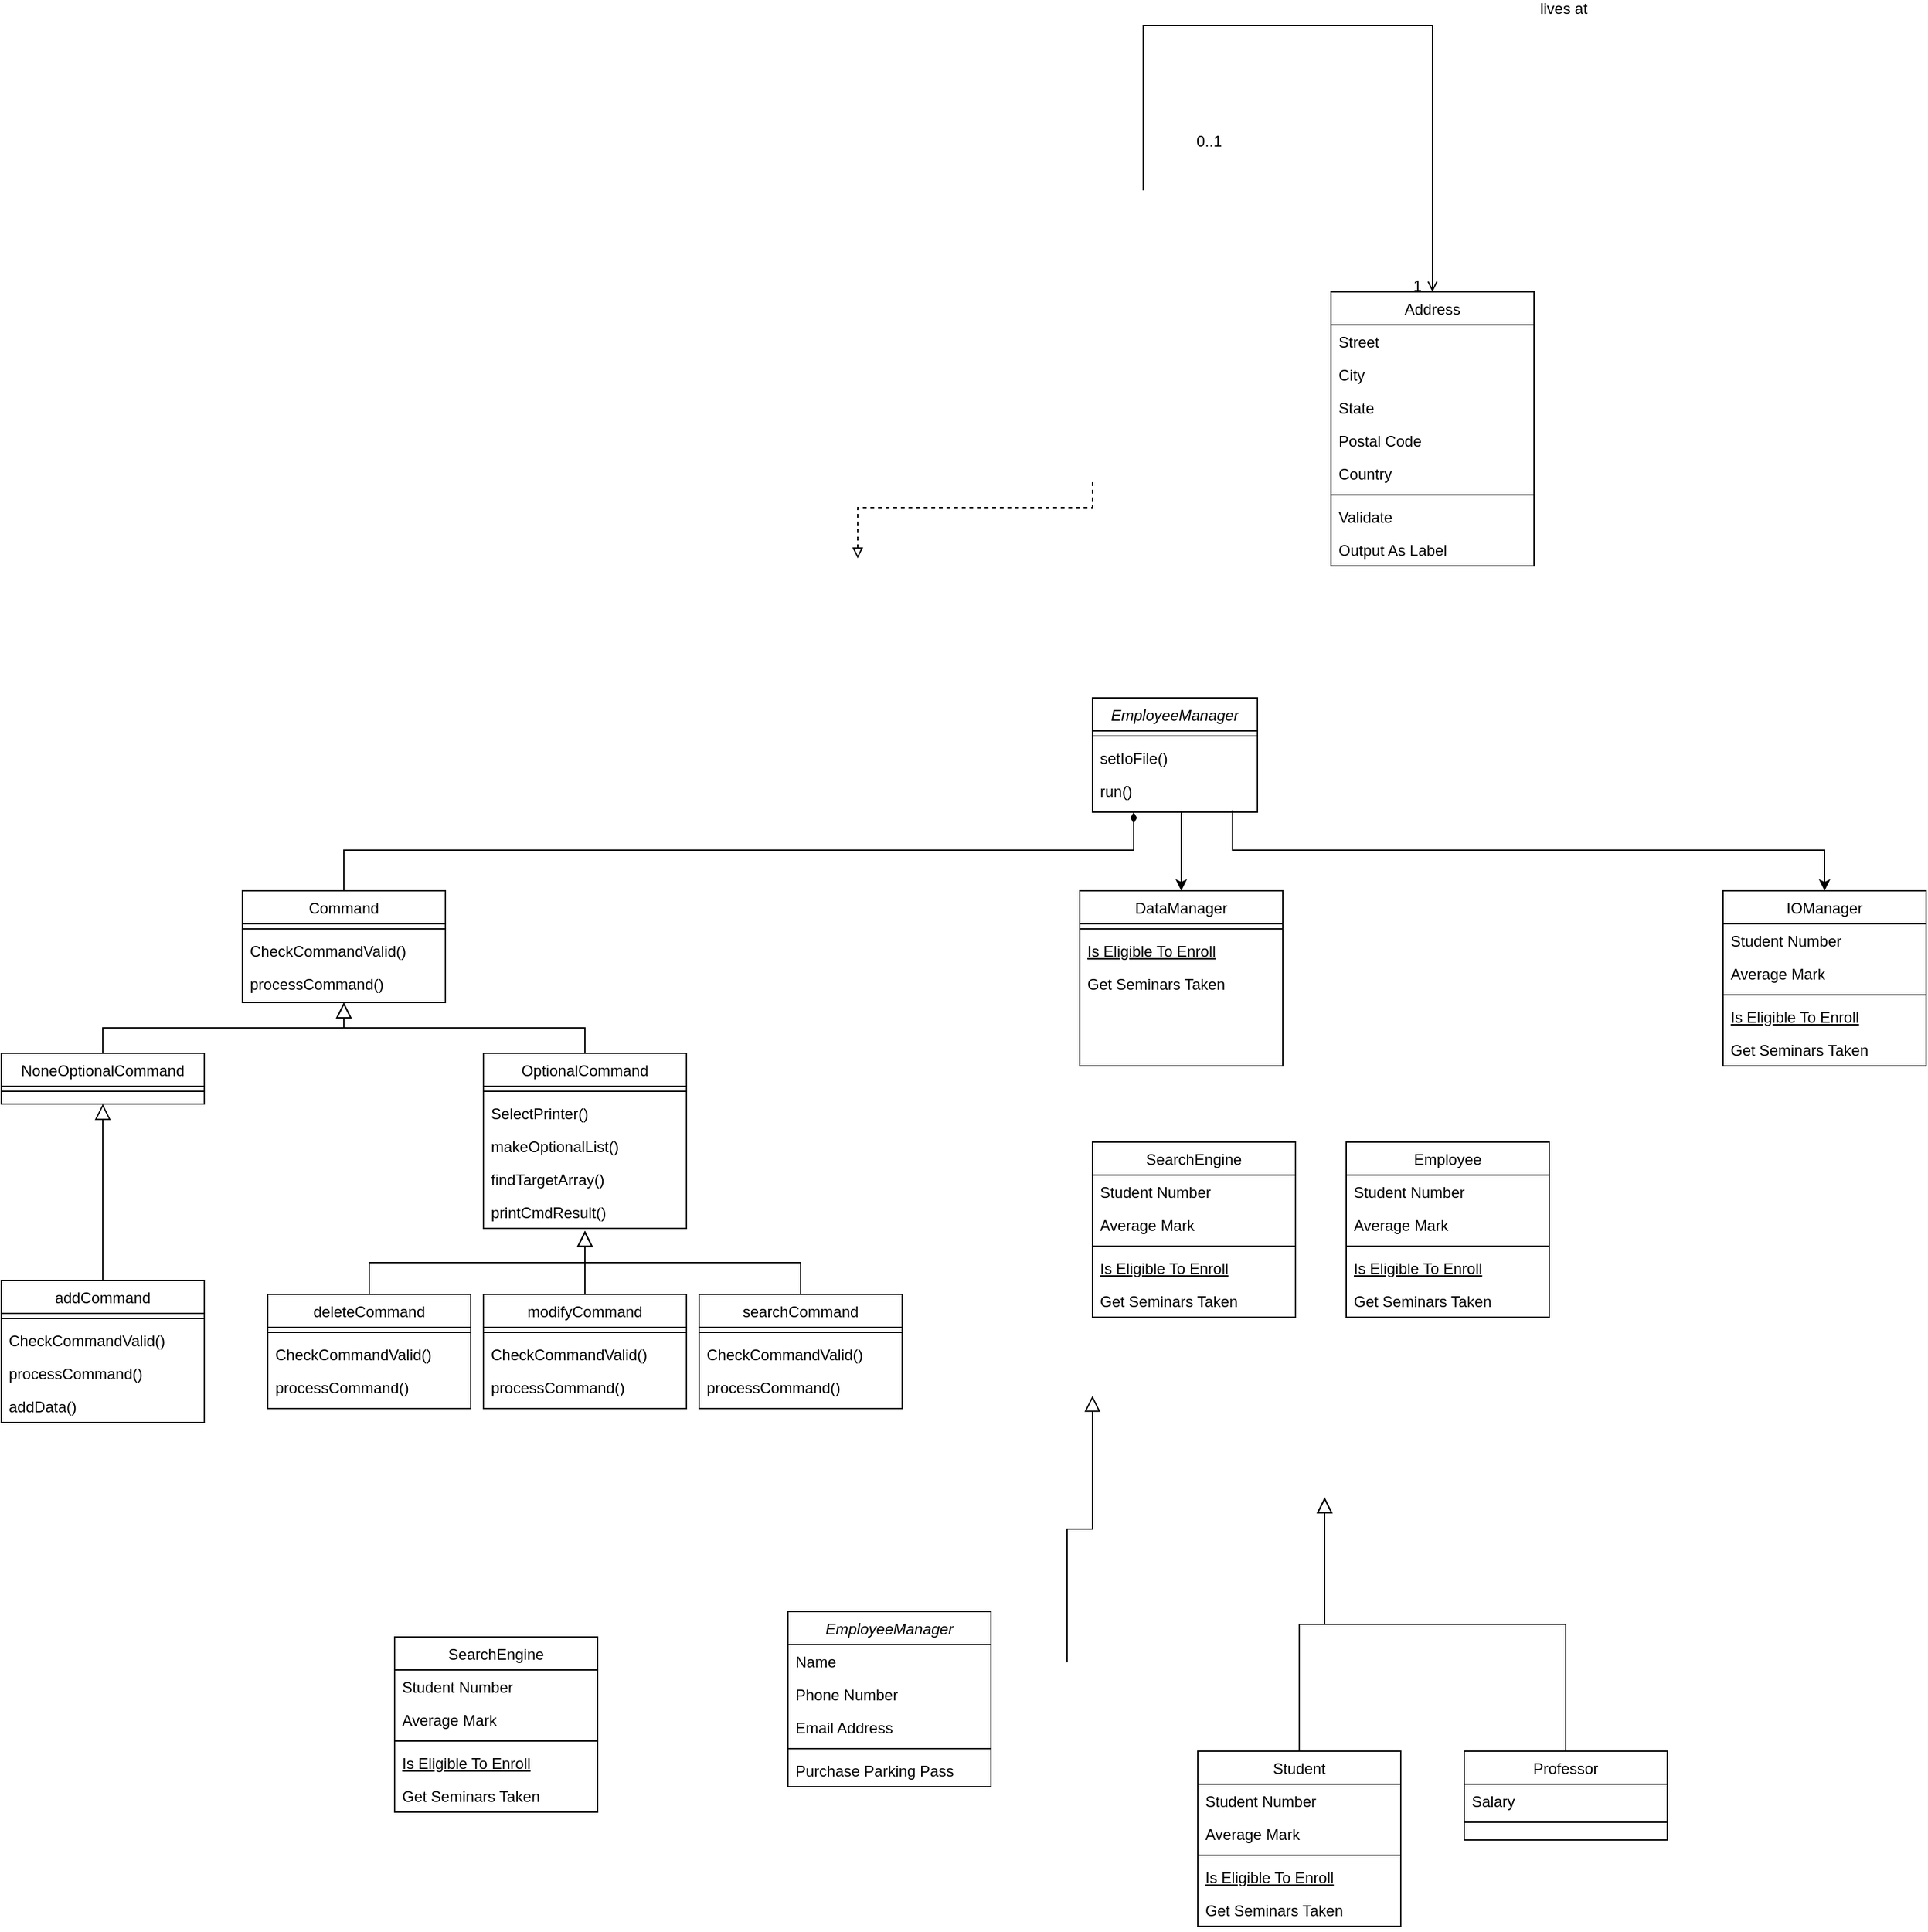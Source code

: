 <mxfile version="17.4.0" type="github">
  <diagram id="C5RBs43oDa-KdzZeNtuy" name="Page-1">
    <mxGraphModel dx="1926" dy="1874" grid="1" gridSize="10" guides="1" tooltips="1" connect="1" arrows="1" fold="1" page="1" pageScale="1" pageWidth="827" pageHeight="1169" math="0" shadow="0">
      <root>
        <mxCell id="WIyWlLk6GJQsqaUBKTNV-0" />
        <mxCell id="WIyWlLk6GJQsqaUBKTNV-1" parent="WIyWlLk6GJQsqaUBKTNV-0" />
        <mxCell id="zkfFHV4jXpPFQw0GAbJ--0" value="EmployeeManager" style="swimlane;fontStyle=2;align=center;verticalAlign=top;childLayout=stackLayout;horizontal=1;startSize=26;horizontalStack=0;resizeParent=1;resizeLast=0;collapsible=1;marginBottom=0;rounded=0;shadow=0;strokeWidth=1;" parent="WIyWlLk6GJQsqaUBKTNV-1" vertex="1">
          <mxGeometry x="330" y="30" width="130" height="90" as="geometry">
            <mxRectangle x="230" y="140" width="160" height="26" as="alternateBounds" />
          </mxGeometry>
        </mxCell>
        <mxCell id="zkfFHV4jXpPFQw0GAbJ--4" value="" style="line;html=1;strokeWidth=1;align=left;verticalAlign=middle;spacingTop=-1;spacingLeft=3;spacingRight=3;rotatable=0;labelPosition=right;points=[];portConstraint=eastwest;" parent="zkfFHV4jXpPFQw0GAbJ--0" vertex="1">
          <mxGeometry y="26" width="130" height="8" as="geometry" />
        </mxCell>
        <mxCell id="zkfFHV4jXpPFQw0GAbJ--5" value="setIoFile()" style="text;align=left;verticalAlign=top;spacingLeft=4;spacingRight=4;overflow=hidden;rotatable=0;points=[[0,0.5],[1,0.5]];portConstraint=eastwest;" parent="zkfFHV4jXpPFQw0GAbJ--0" vertex="1">
          <mxGeometry y="34" width="130" height="26" as="geometry" />
        </mxCell>
        <mxCell id="3yXJA0AE29DVSf2g3AmS-8" value="run()" style="text;align=left;verticalAlign=top;spacingLeft=4;spacingRight=4;overflow=hidden;rotatable=0;points=[[0,0.5],[1,0.5]];portConstraint=eastwest;" vertex="1" parent="zkfFHV4jXpPFQw0GAbJ--0">
          <mxGeometry y="60" width="130" height="26" as="geometry" />
        </mxCell>
        <mxCell id="zkfFHV4jXpPFQw0GAbJ--6" value="Command" style="swimlane;fontStyle=0;align=center;verticalAlign=top;childLayout=stackLayout;horizontal=1;startSize=26;horizontalStack=0;resizeParent=1;resizeLast=0;collapsible=1;marginBottom=0;rounded=0;shadow=0;strokeWidth=1;" parent="WIyWlLk6GJQsqaUBKTNV-1" vertex="1">
          <mxGeometry x="-340" y="182" width="160" height="88" as="geometry">
            <mxRectangle x="130" y="380" width="160" height="26" as="alternateBounds" />
          </mxGeometry>
        </mxCell>
        <mxCell id="zkfFHV4jXpPFQw0GAbJ--9" value="" style="line;html=1;strokeWidth=1;align=left;verticalAlign=middle;spacingTop=-1;spacingLeft=3;spacingRight=3;rotatable=0;labelPosition=right;points=[];portConstraint=eastwest;" parent="zkfFHV4jXpPFQw0GAbJ--6" vertex="1">
          <mxGeometry y="26" width="160" height="8" as="geometry" />
        </mxCell>
        <mxCell id="zkfFHV4jXpPFQw0GAbJ--10" value="CheckCommandValid()" style="text;align=left;verticalAlign=top;spacingLeft=4;spacingRight=4;overflow=hidden;rotatable=0;points=[[0,0.5],[1,0.5]];portConstraint=eastwest;fontStyle=0" parent="zkfFHV4jXpPFQw0GAbJ--6" vertex="1">
          <mxGeometry y="34" width="160" height="26" as="geometry" />
        </mxCell>
        <mxCell id="zkfFHV4jXpPFQw0GAbJ--11" value="processCommand()" style="text;align=left;verticalAlign=top;spacingLeft=4;spacingRight=4;overflow=hidden;rotatable=0;points=[[0,0.5],[1,0.5]];portConstraint=eastwest;" parent="zkfFHV4jXpPFQw0GAbJ--6" vertex="1">
          <mxGeometry y="60" width="160" height="26" as="geometry" />
        </mxCell>
        <mxCell id="zkfFHV4jXpPFQw0GAbJ--12" value="" style="endArrow=block;endSize=10;endFill=0;shadow=0;strokeWidth=1;rounded=0;edgeStyle=elbowEdgeStyle;elbow=vertical;" parent="WIyWlLk6GJQsqaUBKTNV-1" edge="1">
          <mxGeometry width="160" relative="1" as="geometry">
            <mxPoint x="310" y="790" as="sourcePoint" />
            <mxPoint x="330" y="580" as="targetPoint" />
          </mxGeometry>
        </mxCell>
        <mxCell id="zkfFHV4jXpPFQw0GAbJ--16" value="" style="endArrow=diamondThin;endFill=1;shadow=0;strokeWidth=1;rounded=0;edgeStyle=elbowEdgeStyle;elbow=vertical;exitX=0.5;exitY=0;exitDx=0;exitDy=0;entryX=0.25;entryY=1;entryDx=0;entryDy=0;" parent="WIyWlLk6GJQsqaUBKTNV-1" source="zkfFHV4jXpPFQw0GAbJ--6" target="zkfFHV4jXpPFQw0GAbJ--0" edge="1">
          <mxGeometry width="160" relative="1" as="geometry">
            <mxPoint x="170" y="89" as="sourcePoint" />
            <mxPoint x="380" y="170" as="targetPoint" />
            <Array as="points">
              <mxPoint x="270" y="150" />
              <mxPoint x="400" y="180" />
            </Array>
          </mxGeometry>
        </mxCell>
        <mxCell id="zkfFHV4jXpPFQw0GAbJ--17" value="Address" style="swimlane;fontStyle=0;align=center;verticalAlign=top;childLayout=stackLayout;horizontal=1;startSize=26;horizontalStack=0;resizeParent=1;resizeLast=0;collapsible=1;marginBottom=0;rounded=0;shadow=0;strokeWidth=1;" parent="WIyWlLk6GJQsqaUBKTNV-1" vertex="1">
          <mxGeometry x="518" y="-290" width="160" height="216" as="geometry">
            <mxRectangle x="550" y="140" width="160" height="26" as="alternateBounds" />
          </mxGeometry>
        </mxCell>
        <mxCell id="zkfFHV4jXpPFQw0GAbJ--18" value="Street" style="text;align=left;verticalAlign=top;spacingLeft=4;spacingRight=4;overflow=hidden;rotatable=0;points=[[0,0.5],[1,0.5]];portConstraint=eastwest;" parent="zkfFHV4jXpPFQw0GAbJ--17" vertex="1">
          <mxGeometry y="26" width="160" height="26" as="geometry" />
        </mxCell>
        <mxCell id="zkfFHV4jXpPFQw0GAbJ--19" value="City" style="text;align=left;verticalAlign=top;spacingLeft=4;spacingRight=4;overflow=hidden;rotatable=0;points=[[0,0.5],[1,0.5]];portConstraint=eastwest;rounded=0;shadow=0;html=0;" parent="zkfFHV4jXpPFQw0GAbJ--17" vertex="1">
          <mxGeometry y="52" width="160" height="26" as="geometry" />
        </mxCell>
        <mxCell id="zkfFHV4jXpPFQw0GAbJ--20" value="State" style="text;align=left;verticalAlign=top;spacingLeft=4;spacingRight=4;overflow=hidden;rotatable=0;points=[[0,0.5],[1,0.5]];portConstraint=eastwest;rounded=0;shadow=0;html=0;" parent="zkfFHV4jXpPFQw0GAbJ--17" vertex="1">
          <mxGeometry y="78" width="160" height="26" as="geometry" />
        </mxCell>
        <mxCell id="zkfFHV4jXpPFQw0GAbJ--21" value="Postal Code" style="text;align=left;verticalAlign=top;spacingLeft=4;spacingRight=4;overflow=hidden;rotatable=0;points=[[0,0.5],[1,0.5]];portConstraint=eastwest;rounded=0;shadow=0;html=0;" parent="zkfFHV4jXpPFQw0GAbJ--17" vertex="1">
          <mxGeometry y="104" width="160" height="26" as="geometry" />
        </mxCell>
        <mxCell id="zkfFHV4jXpPFQw0GAbJ--22" value="Country" style="text;align=left;verticalAlign=top;spacingLeft=4;spacingRight=4;overflow=hidden;rotatable=0;points=[[0,0.5],[1,0.5]];portConstraint=eastwest;rounded=0;shadow=0;html=0;" parent="zkfFHV4jXpPFQw0GAbJ--17" vertex="1">
          <mxGeometry y="130" width="160" height="26" as="geometry" />
        </mxCell>
        <mxCell id="zkfFHV4jXpPFQw0GAbJ--23" value="" style="line;html=1;strokeWidth=1;align=left;verticalAlign=middle;spacingTop=-1;spacingLeft=3;spacingRight=3;rotatable=0;labelPosition=right;points=[];portConstraint=eastwest;" parent="zkfFHV4jXpPFQw0GAbJ--17" vertex="1">
          <mxGeometry y="156" width="160" height="8" as="geometry" />
        </mxCell>
        <mxCell id="zkfFHV4jXpPFQw0GAbJ--24" value="Validate" style="text;align=left;verticalAlign=top;spacingLeft=4;spacingRight=4;overflow=hidden;rotatable=0;points=[[0,0.5],[1,0.5]];portConstraint=eastwest;" parent="zkfFHV4jXpPFQw0GAbJ--17" vertex="1">
          <mxGeometry y="164" width="160" height="26" as="geometry" />
        </mxCell>
        <mxCell id="zkfFHV4jXpPFQw0GAbJ--25" value="Output As Label" style="text;align=left;verticalAlign=top;spacingLeft=4;spacingRight=4;overflow=hidden;rotatable=0;points=[[0,0.5],[1,0.5]];portConstraint=eastwest;" parent="zkfFHV4jXpPFQw0GAbJ--17" vertex="1">
          <mxGeometry y="190" width="160" height="26" as="geometry" />
        </mxCell>
        <mxCell id="zkfFHV4jXpPFQw0GAbJ--26" value="" style="endArrow=open;shadow=0;strokeWidth=1;rounded=0;endFill=1;edgeStyle=elbowEdgeStyle;elbow=vertical;" parent="WIyWlLk6GJQsqaUBKTNV-1" target="zkfFHV4jXpPFQw0GAbJ--17" edge="1">
          <mxGeometry x="0.5" y="41" relative="1" as="geometry">
            <mxPoint x="370" y="-370" as="sourcePoint" />
            <mxPoint x="550" y="-218" as="targetPoint" />
            <mxPoint x="-40" y="32" as="offset" />
            <Array as="points">
              <mxPoint x="470" y="-500" />
            </Array>
          </mxGeometry>
        </mxCell>
        <mxCell id="zkfFHV4jXpPFQw0GAbJ--27" value="0..1" style="resizable=0;align=left;verticalAlign=bottom;labelBackgroundColor=none;fontSize=12;" parent="zkfFHV4jXpPFQw0GAbJ--26" connectable="0" vertex="1">
          <mxGeometry x="-1" relative="1" as="geometry">
            <mxPoint x="40" y="-30" as="offset" />
          </mxGeometry>
        </mxCell>
        <mxCell id="zkfFHV4jXpPFQw0GAbJ--28" value="1" style="resizable=0;align=right;verticalAlign=bottom;labelBackgroundColor=none;fontSize=12;" parent="zkfFHV4jXpPFQw0GAbJ--26" connectable="0" vertex="1">
          <mxGeometry x="1" relative="1" as="geometry">
            <mxPoint x="-7" y="4" as="offset" />
          </mxGeometry>
        </mxCell>
        <mxCell id="zkfFHV4jXpPFQw0GAbJ--29" value="lives at" style="text;html=1;resizable=0;points=[];;align=center;verticalAlign=middle;labelBackgroundColor=none;rounded=0;shadow=0;strokeWidth=1;fontSize=12;" parent="zkfFHV4jXpPFQw0GAbJ--26" vertex="1" connectable="0">
          <mxGeometry x="0.5" y="49" relative="1" as="geometry">
            <mxPoint x="54" y="-81" as="offset" />
          </mxGeometry>
        </mxCell>
        <mxCell id="3yXJA0AE29DVSf2g3AmS-0" value="EmployeeManager" style="swimlane;fontStyle=2;align=center;verticalAlign=top;childLayout=stackLayout;horizontal=1;startSize=26;horizontalStack=0;resizeParent=1;resizeLast=0;collapsible=1;marginBottom=0;rounded=0;shadow=0;strokeWidth=1;" vertex="1" parent="WIyWlLk6GJQsqaUBKTNV-1">
          <mxGeometry x="90" y="750" width="160" height="138" as="geometry">
            <mxRectangle x="230" y="140" width="160" height="26" as="alternateBounds" />
          </mxGeometry>
        </mxCell>
        <mxCell id="3yXJA0AE29DVSf2g3AmS-1" value="Name" style="text;align=left;verticalAlign=top;spacingLeft=4;spacingRight=4;overflow=hidden;rotatable=0;points=[[0,0.5],[1,0.5]];portConstraint=eastwest;" vertex="1" parent="3yXJA0AE29DVSf2g3AmS-0">
          <mxGeometry y="26" width="160" height="26" as="geometry" />
        </mxCell>
        <mxCell id="3yXJA0AE29DVSf2g3AmS-2" value="Phone Number" style="text;align=left;verticalAlign=top;spacingLeft=4;spacingRight=4;overflow=hidden;rotatable=0;points=[[0,0.5],[1,0.5]];portConstraint=eastwest;rounded=0;shadow=0;html=0;" vertex="1" parent="3yXJA0AE29DVSf2g3AmS-0">
          <mxGeometry y="52" width="160" height="26" as="geometry" />
        </mxCell>
        <mxCell id="3yXJA0AE29DVSf2g3AmS-3" value="Email Address" style="text;align=left;verticalAlign=top;spacingLeft=4;spacingRight=4;overflow=hidden;rotatable=0;points=[[0,0.5],[1,0.5]];portConstraint=eastwest;rounded=0;shadow=0;html=0;" vertex="1" parent="3yXJA0AE29DVSf2g3AmS-0">
          <mxGeometry y="78" width="160" height="26" as="geometry" />
        </mxCell>
        <mxCell id="3yXJA0AE29DVSf2g3AmS-4" value="" style="line;html=1;strokeWidth=1;align=left;verticalAlign=middle;spacingTop=-1;spacingLeft=3;spacingRight=3;rotatable=0;labelPosition=right;points=[];portConstraint=eastwest;" vertex="1" parent="3yXJA0AE29DVSf2g3AmS-0">
          <mxGeometry y="104" width="160" height="8" as="geometry" />
        </mxCell>
        <mxCell id="3yXJA0AE29DVSf2g3AmS-5" value="Purchase Parking Pass" style="text;align=left;verticalAlign=top;spacingLeft=4;spacingRight=4;overflow=hidden;rotatable=0;points=[[0,0.5],[1,0.5]];portConstraint=eastwest;" vertex="1" parent="3yXJA0AE29DVSf2g3AmS-0">
          <mxGeometry y="112" width="160" height="26" as="geometry" />
        </mxCell>
        <mxCell id="3yXJA0AE29DVSf2g3AmS-9" value="Student" style="swimlane;fontStyle=0;align=center;verticalAlign=top;childLayout=stackLayout;horizontal=1;startSize=26;horizontalStack=0;resizeParent=1;resizeLast=0;collapsible=1;marginBottom=0;rounded=0;shadow=0;strokeWidth=1;" vertex="1" parent="WIyWlLk6GJQsqaUBKTNV-1">
          <mxGeometry x="413" y="860" width="160" height="138" as="geometry">
            <mxRectangle x="130" y="380" width="160" height="26" as="alternateBounds" />
          </mxGeometry>
        </mxCell>
        <mxCell id="3yXJA0AE29DVSf2g3AmS-10" value="Student Number" style="text;align=left;verticalAlign=top;spacingLeft=4;spacingRight=4;overflow=hidden;rotatable=0;points=[[0,0.5],[1,0.5]];portConstraint=eastwest;" vertex="1" parent="3yXJA0AE29DVSf2g3AmS-9">
          <mxGeometry y="26" width="160" height="26" as="geometry" />
        </mxCell>
        <mxCell id="3yXJA0AE29DVSf2g3AmS-11" value="Average Mark" style="text;align=left;verticalAlign=top;spacingLeft=4;spacingRight=4;overflow=hidden;rotatable=0;points=[[0,0.5],[1,0.5]];portConstraint=eastwest;rounded=0;shadow=0;html=0;" vertex="1" parent="3yXJA0AE29DVSf2g3AmS-9">
          <mxGeometry y="52" width="160" height="26" as="geometry" />
        </mxCell>
        <mxCell id="3yXJA0AE29DVSf2g3AmS-12" value="" style="line;html=1;strokeWidth=1;align=left;verticalAlign=middle;spacingTop=-1;spacingLeft=3;spacingRight=3;rotatable=0;labelPosition=right;points=[];portConstraint=eastwest;" vertex="1" parent="3yXJA0AE29DVSf2g3AmS-9">
          <mxGeometry y="78" width="160" height="8" as="geometry" />
        </mxCell>
        <mxCell id="3yXJA0AE29DVSf2g3AmS-13" value="Is Eligible To Enroll" style="text;align=left;verticalAlign=top;spacingLeft=4;spacingRight=4;overflow=hidden;rotatable=0;points=[[0,0.5],[1,0.5]];portConstraint=eastwest;fontStyle=4" vertex="1" parent="3yXJA0AE29DVSf2g3AmS-9">
          <mxGeometry y="86" width="160" height="26" as="geometry" />
        </mxCell>
        <mxCell id="3yXJA0AE29DVSf2g3AmS-14" value="Get Seminars Taken" style="text;align=left;verticalAlign=top;spacingLeft=4;spacingRight=4;overflow=hidden;rotatable=0;points=[[0,0.5],[1,0.5]];portConstraint=eastwest;" vertex="1" parent="3yXJA0AE29DVSf2g3AmS-9">
          <mxGeometry y="112" width="160" height="26" as="geometry" />
        </mxCell>
        <mxCell id="3yXJA0AE29DVSf2g3AmS-15" value="" style="endArrow=block;endSize=10;endFill=0;shadow=0;strokeWidth=1;rounded=0;edgeStyle=elbowEdgeStyle;elbow=vertical;" edge="1" parent="WIyWlLk6GJQsqaUBKTNV-1" source="3yXJA0AE29DVSf2g3AmS-9">
          <mxGeometry width="160" relative="1" as="geometry">
            <mxPoint x="493" y="703" as="sourcePoint" />
            <mxPoint x="513" y="660" as="targetPoint" />
          </mxGeometry>
        </mxCell>
        <mxCell id="3yXJA0AE29DVSf2g3AmS-16" value="Professor" style="swimlane;fontStyle=0;align=center;verticalAlign=top;childLayout=stackLayout;horizontal=1;startSize=26;horizontalStack=0;resizeParent=1;resizeLast=0;collapsible=1;marginBottom=0;rounded=0;shadow=0;strokeWidth=1;" vertex="1" parent="WIyWlLk6GJQsqaUBKTNV-1">
          <mxGeometry x="623" y="860" width="160" height="70" as="geometry">
            <mxRectangle x="340" y="380" width="170" height="26" as="alternateBounds" />
          </mxGeometry>
        </mxCell>
        <mxCell id="3yXJA0AE29DVSf2g3AmS-17" value="Salary" style="text;align=left;verticalAlign=top;spacingLeft=4;spacingRight=4;overflow=hidden;rotatable=0;points=[[0,0.5],[1,0.5]];portConstraint=eastwest;" vertex="1" parent="3yXJA0AE29DVSf2g3AmS-16">
          <mxGeometry y="26" width="160" height="26" as="geometry" />
        </mxCell>
        <mxCell id="3yXJA0AE29DVSf2g3AmS-18" value="" style="line;html=1;strokeWidth=1;align=left;verticalAlign=middle;spacingTop=-1;spacingLeft=3;spacingRight=3;rotatable=0;labelPosition=right;points=[];portConstraint=eastwest;" vertex="1" parent="3yXJA0AE29DVSf2g3AmS-16">
          <mxGeometry y="52" width="160" height="8" as="geometry" />
        </mxCell>
        <mxCell id="3yXJA0AE29DVSf2g3AmS-19" value="" style="endArrow=block;endSize=10;endFill=0;shadow=0;strokeWidth=1;rounded=0;edgeStyle=elbowEdgeStyle;elbow=vertical;" edge="1" parent="WIyWlLk6GJQsqaUBKTNV-1" source="3yXJA0AE29DVSf2g3AmS-16">
          <mxGeometry width="160" relative="1" as="geometry">
            <mxPoint x="503" y="873" as="sourcePoint" />
            <mxPoint x="513" y="660" as="targetPoint" />
          </mxGeometry>
        </mxCell>
        <mxCell id="PLGEeOK_GL-T7CZXB95h-0" value="IOManager" style="swimlane;fontStyle=0;align=center;verticalAlign=top;childLayout=stackLayout;horizontal=1;startSize=26;horizontalStack=0;resizeParent=1;resizeLast=0;collapsible=1;marginBottom=0;rounded=0;shadow=0;strokeWidth=1;" vertex="1" parent="WIyWlLk6GJQsqaUBKTNV-1">
          <mxGeometry x="827" y="182" width="160" height="138" as="geometry">
            <mxRectangle x="130" y="380" width="160" height="26" as="alternateBounds" />
          </mxGeometry>
        </mxCell>
        <mxCell id="PLGEeOK_GL-T7CZXB95h-1" value="Student Number" style="text;align=left;verticalAlign=top;spacingLeft=4;spacingRight=4;overflow=hidden;rotatable=0;points=[[0,0.5],[1,0.5]];portConstraint=eastwest;" vertex="1" parent="PLGEeOK_GL-T7CZXB95h-0">
          <mxGeometry y="26" width="160" height="26" as="geometry" />
        </mxCell>
        <mxCell id="PLGEeOK_GL-T7CZXB95h-2" value="Average Mark" style="text;align=left;verticalAlign=top;spacingLeft=4;spacingRight=4;overflow=hidden;rotatable=0;points=[[0,0.5],[1,0.5]];portConstraint=eastwest;rounded=0;shadow=0;html=0;" vertex="1" parent="PLGEeOK_GL-T7CZXB95h-0">
          <mxGeometry y="52" width="160" height="26" as="geometry" />
        </mxCell>
        <mxCell id="PLGEeOK_GL-T7CZXB95h-3" value="" style="line;html=1;strokeWidth=1;align=left;verticalAlign=middle;spacingTop=-1;spacingLeft=3;spacingRight=3;rotatable=0;labelPosition=right;points=[];portConstraint=eastwest;" vertex="1" parent="PLGEeOK_GL-T7CZXB95h-0">
          <mxGeometry y="78" width="160" height="8" as="geometry" />
        </mxCell>
        <mxCell id="PLGEeOK_GL-T7CZXB95h-4" value="Is Eligible To Enroll" style="text;align=left;verticalAlign=top;spacingLeft=4;spacingRight=4;overflow=hidden;rotatable=0;points=[[0,0.5],[1,0.5]];portConstraint=eastwest;fontStyle=4" vertex="1" parent="PLGEeOK_GL-T7CZXB95h-0">
          <mxGeometry y="86" width="160" height="26" as="geometry" />
        </mxCell>
        <mxCell id="PLGEeOK_GL-T7CZXB95h-5" value="Get Seminars Taken" style="text;align=left;verticalAlign=top;spacingLeft=4;spacingRight=4;overflow=hidden;rotatable=0;points=[[0,0.5],[1,0.5]];portConstraint=eastwest;" vertex="1" parent="PLGEeOK_GL-T7CZXB95h-0">
          <mxGeometry y="112" width="160" height="26" as="geometry" />
        </mxCell>
        <mxCell id="PLGEeOK_GL-T7CZXB95h-6" value="DataManager" style="swimlane;fontStyle=0;align=center;verticalAlign=top;childLayout=stackLayout;horizontal=1;startSize=26;horizontalStack=0;resizeParent=1;resizeLast=0;collapsible=1;marginBottom=0;rounded=0;shadow=0;strokeWidth=1;" vertex="1" parent="WIyWlLk6GJQsqaUBKTNV-1">
          <mxGeometry x="320" y="182" width="160" height="138" as="geometry">
            <mxRectangle x="130" y="380" width="160" height="26" as="alternateBounds" />
          </mxGeometry>
        </mxCell>
        <mxCell id="PLGEeOK_GL-T7CZXB95h-9" value="" style="line;html=1;strokeWidth=1;align=left;verticalAlign=middle;spacingTop=-1;spacingLeft=3;spacingRight=3;rotatable=0;labelPosition=right;points=[];portConstraint=eastwest;" vertex="1" parent="PLGEeOK_GL-T7CZXB95h-6">
          <mxGeometry y="26" width="160" height="8" as="geometry" />
        </mxCell>
        <mxCell id="PLGEeOK_GL-T7CZXB95h-10" value="Is Eligible To Enroll" style="text;align=left;verticalAlign=top;spacingLeft=4;spacingRight=4;overflow=hidden;rotatable=0;points=[[0,0.5],[1,0.5]];portConstraint=eastwest;fontStyle=4" vertex="1" parent="PLGEeOK_GL-T7CZXB95h-6">
          <mxGeometry y="34" width="160" height="26" as="geometry" />
        </mxCell>
        <mxCell id="PLGEeOK_GL-T7CZXB95h-11" value="Get Seminars Taken" style="text;align=left;verticalAlign=top;spacingLeft=4;spacingRight=4;overflow=hidden;rotatable=0;points=[[0,0.5],[1,0.5]];portConstraint=eastwest;" vertex="1" parent="PLGEeOK_GL-T7CZXB95h-6">
          <mxGeometry y="60" width="160" height="26" as="geometry" />
        </mxCell>
        <mxCell id="PLGEeOK_GL-T7CZXB95h-12" value="" style="endArrow=block;endFill=0;shadow=0;strokeWidth=1;rounded=0;edgeStyle=elbowEdgeStyle;elbow=vertical;dashed=1;exitX=0.5;exitY=1;exitDx=0;exitDy=0;entryX=0.5;entryY=0;entryDx=0;entryDy=0;" edge="1" parent="WIyWlLk6GJQsqaUBKTNV-1">
          <mxGeometry width="160" relative="1" as="geometry">
            <mxPoint x="330" y="-140" as="sourcePoint" />
            <mxPoint x="145" y="-80" as="targetPoint" />
            <Array as="points">
              <mxPoint x="235" y="-120" />
              <mxPoint x="205" y="-70" />
              <mxPoint x="335" y="-90" />
            </Array>
          </mxGeometry>
        </mxCell>
        <mxCell id="PLGEeOK_GL-T7CZXB95h-17" value="" style="endArrow=classic;endFill=1;shadow=0;strokeWidth=1;rounded=0;edgeStyle=elbowEdgeStyle;elbow=vertical;entryX=0.5;entryY=0;entryDx=0;entryDy=0;" edge="1" parent="WIyWlLk6GJQsqaUBKTNV-1" target="PLGEeOK_GL-T7CZXB95h-6">
          <mxGeometry width="160" relative="1" as="geometry">
            <mxPoint x="400" y="119" as="sourcePoint" />
            <mxPoint x="180" y="192" as="targetPoint" />
            <Array as="points">
              <mxPoint x="230" y="150" />
              <mxPoint x="410" y="190" />
            </Array>
          </mxGeometry>
        </mxCell>
        <mxCell id="PLGEeOK_GL-T7CZXB95h-18" value="" style="endArrow=classic;endFill=1;shadow=0;strokeWidth=1;rounded=0;edgeStyle=elbowEdgeStyle;elbow=vertical;entryX=0.5;entryY=0;entryDx=0;entryDy=0;exitX=0.849;exitY=1.103;exitDx=0;exitDy=0;exitPerimeter=0;" edge="1" parent="WIyWlLk6GJQsqaUBKTNV-1" source="3yXJA0AE29DVSf2g3AmS-8" target="PLGEeOK_GL-T7CZXB95h-0">
          <mxGeometry width="160" relative="1" as="geometry">
            <mxPoint x="372.5" y="130" as="sourcePoint" />
            <mxPoint x="180" y="192" as="targetPoint" />
            <Array as="points">
              <mxPoint x="550" y="150" />
              <mxPoint x="410" y="190" />
            </Array>
          </mxGeometry>
        </mxCell>
        <mxCell id="PLGEeOK_GL-T7CZXB95h-19" value="SearchEngine" style="swimlane;fontStyle=0;align=center;verticalAlign=top;childLayout=stackLayout;horizontal=1;startSize=26;horizontalStack=0;resizeParent=1;resizeLast=0;collapsible=1;marginBottom=0;rounded=0;shadow=0;strokeWidth=1;" vertex="1" parent="WIyWlLk6GJQsqaUBKTNV-1">
          <mxGeometry x="330" y="380" width="160" height="138" as="geometry">
            <mxRectangle x="130" y="380" width="160" height="26" as="alternateBounds" />
          </mxGeometry>
        </mxCell>
        <mxCell id="PLGEeOK_GL-T7CZXB95h-20" value="Student Number" style="text;align=left;verticalAlign=top;spacingLeft=4;spacingRight=4;overflow=hidden;rotatable=0;points=[[0,0.5],[1,0.5]];portConstraint=eastwest;" vertex="1" parent="PLGEeOK_GL-T7CZXB95h-19">
          <mxGeometry y="26" width="160" height="26" as="geometry" />
        </mxCell>
        <mxCell id="PLGEeOK_GL-T7CZXB95h-21" value="Average Mark" style="text;align=left;verticalAlign=top;spacingLeft=4;spacingRight=4;overflow=hidden;rotatable=0;points=[[0,0.5],[1,0.5]];portConstraint=eastwest;rounded=0;shadow=0;html=0;" vertex="1" parent="PLGEeOK_GL-T7CZXB95h-19">
          <mxGeometry y="52" width="160" height="26" as="geometry" />
        </mxCell>
        <mxCell id="PLGEeOK_GL-T7CZXB95h-22" value="" style="line;html=1;strokeWidth=1;align=left;verticalAlign=middle;spacingTop=-1;spacingLeft=3;spacingRight=3;rotatable=0;labelPosition=right;points=[];portConstraint=eastwest;" vertex="1" parent="PLGEeOK_GL-T7CZXB95h-19">
          <mxGeometry y="78" width="160" height="8" as="geometry" />
        </mxCell>
        <mxCell id="PLGEeOK_GL-T7CZXB95h-23" value="Is Eligible To Enroll" style="text;align=left;verticalAlign=top;spacingLeft=4;spacingRight=4;overflow=hidden;rotatable=0;points=[[0,0.5],[1,0.5]];portConstraint=eastwest;fontStyle=4" vertex="1" parent="PLGEeOK_GL-T7CZXB95h-19">
          <mxGeometry y="86" width="160" height="26" as="geometry" />
        </mxCell>
        <mxCell id="PLGEeOK_GL-T7CZXB95h-24" value="Get Seminars Taken" style="text;align=left;verticalAlign=top;spacingLeft=4;spacingRight=4;overflow=hidden;rotatable=0;points=[[0,0.5],[1,0.5]];portConstraint=eastwest;" vertex="1" parent="PLGEeOK_GL-T7CZXB95h-19">
          <mxGeometry y="112" width="160" height="26" as="geometry" />
        </mxCell>
        <mxCell id="PLGEeOK_GL-T7CZXB95h-25" value="Employee" style="swimlane;fontStyle=0;align=center;verticalAlign=top;childLayout=stackLayout;horizontal=1;startSize=26;horizontalStack=0;resizeParent=1;resizeLast=0;collapsible=1;marginBottom=0;rounded=0;shadow=0;strokeWidth=1;" vertex="1" parent="WIyWlLk6GJQsqaUBKTNV-1">
          <mxGeometry x="530" y="380" width="160" height="138" as="geometry">
            <mxRectangle x="130" y="380" width="160" height="26" as="alternateBounds" />
          </mxGeometry>
        </mxCell>
        <mxCell id="PLGEeOK_GL-T7CZXB95h-26" value="Student Number" style="text;align=left;verticalAlign=top;spacingLeft=4;spacingRight=4;overflow=hidden;rotatable=0;points=[[0,0.5],[1,0.5]];portConstraint=eastwest;" vertex="1" parent="PLGEeOK_GL-T7CZXB95h-25">
          <mxGeometry y="26" width="160" height="26" as="geometry" />
        </mxCell>
        <mxCell id="PLGEeOK_GL-T7CZXB95h-27" value="Average Mark" style="text;align=left;verticalAlign=top;spacingLeft=4;spacingRight=4;overflow=hidden;rotatable=0;points=[[0,0.5],[1,0.5]];portConstraint=eastwest;rounded=0;shadow=0;html=0;" vertex="1" parent="PLGEeOK_GL-T7CZXB95h-25">
          <mxGeometry y="52" width="160" height="26" as="geometry" />
        </mxCell>
        <mxCell id="PLGEeOK_GL-T7CZXB95h-28" value="" style="line;html=1;strokeWidth=1;align=left;verticalAlign=middle;spacingTop=-1;spacingLeft=3;spacingRight=3;rotatable=0;labelPosition=right;points=[];portConstraint=eastwest;" vertex="1" parent="PLGEeOK_GL-T7CZXB95h-25">
          <mxGeometry y="78" width="160" height="8" as="geometry" />
        </mxCell>
        <mxCell id="PLGEeOK_GL-T7CZXB95h-29" value="Is Eligible To Enroll" style="text;align=left;verticalAlign=top;spacingLeft=4;spacingRight=4;overflow=hidden;rotatable=0;points=[[0,0.5],[1,0.5]];portConstraint=eastwest;fontStyle=4" vertex="1" parent="PLGEeOK_GL-T7CZXB95h-25">
          <mxGeometry y="86" width="160" height="26" as="geometry" />
        </mxCell>
        <mxCell id="PLGEeOK_GL-T7CZXB95h-30" value="Get Seminars Taken" style="text;align=left;verticalAlign=top;spacingLeft=4;spacingRight=4;overflow=hidden;rotatable=0;points=[[0,0.5],[1,0.5]];portConstraint=eastwest;" vertex="1" parent="PLGEeOK_GL-T7CZXB95h-25">
          <mxGeometry y="112" width="160" height="26" as="geometry" />
        </mxCell>
        <mxCell id="PLGEeOK_GL-T7CZXB95h-31" value="NoneOptionalCommand" style="swimlane;fontStyle=0;align=center;verticalAlign=top;childLayout=stackLayout;horizontal=1;startSize=26;horizontalStack=0;resizeParent=1;resizeLast=0;collapsible=1;marginBottom=0;rounded=0;shadow=0;strokeWidth=1;" vertex="1" parent="WIyWlLk6GJQsqaUBKTNV-1">
          <mxGeometry x="-530" y="310" width="160" height="40" as="geometry">
            <mxRectangle x="130" y="380" width="160" height="26" as="alternateBounds" />
          </mxGeometry>
        </mxCell>
        <mxCell id="PLGEeOK_GL-T7CZXB95h-34" value="" style="line;html=1;strokeWidth=1;align=left;verticalAlign=middle;spacingTop=-1;spacingLeft=3;spacingRight=3;rotatable=0;labelPosition=right;points=[];portConstraint=eastwest;" vertex="1" parent="PLGEeOK_GL-T7CZXB95h-31">
          <mxGeometry y="26" width="160" height="8" as="geometry" />
        </mxCell>
        <mxCell id="PLGEeOK_GL-T7CZXB95h-37" value="OptionalCommand" style="swimlane;fontStyle=0;align=center;verticalAlign=top;childLayout=stackLayout;horizontal=1;startSize=26;horizontalStack=0;resizeParent=1;resizeLast=0;collapsible=1;marginBottom=0;rounded=0;shadow=0;strokeWidth=1;" vertex="1" parent="WIyWlLk6GJQsqaUBKTNV-1">
          <mxGeometry x="-150" y="310" width="160" height="138" as="geometry">
            <mxRectangle x="130" y="380" width="160" height="26" as="alternateBounds" />
          </mxGeometry>
        </mxCell>
        <mxCell id="PLGEeOK_GL-T7CZXB95h-40" value="" style="line;html=1;strokeWidth=1;align=left;verticalAlign=middle;spacingTop=-1;spacingLeft=3;spacingRight=3;rotatable=0;labelPosition=right;points=[];portConstraint=eastwest;" vertex="1" parent="PLGEeOK_GL-T7CZXB95h-37">
          <mxGeometry y="26" width="160" height="8" as="geometry" />
        </mxCell>
        <mxCell id="PLGEeOK_GL-T7CZXB95h-41" value="SelectPrinter()" style="text;align=left;verticalAlign=top;spacingLeft=4;spacingRight=4;overflow=hidden;rotatable=0;points=[[0,0.5],[1,0.5]];portConstraint=eastwest;fontStyle=0" vertex="1" parent="PLGEeOK_GL-T7CZXB95h-37">
          <mxGeometry y="34" width="160" height="26" as="geometry" />
        </mxCell>
        <mxCell id="PLGEeOK_GL-T7CZXB95h-42" value="makeOptionalList()" style="text;align=left;verticalAlign=top;spacingLeft=4;spacingRight=4;overflow=hidden;rotatable=0;points=[[0,0.5],[1,0.5]];portConstraint=eastwest;" vertex="1" parent="PLGEeOK_GL-T7CZXB95h-37">
          <mxGeometry y="60" width="160" height="26" as="geometry" />
        </mxCell>
        <mxCell id="PLGEeOK_GL-T7CZXB95h-45" value="findTargetArray()" style="text;align=left;verticalAlign=top;spacingLeft=4;spacingRight=4;overflow=hidden;rotatable=0;points=[[0,0.5],[1,0.5]];portConstraint=eastwest;" vertex="1" parent="PLGEeOK_GL-T7CZXB95h-37">
          <mxGeometry y="86" width="160" height="26" as="geometry" />
        </mxCell>
        <mxCell id="PLGEeOK_GL-T7CZXB95h-46" value="printCmdResult()" style="text;align=left;verticalAlign=top;spacingLeft=4;spacingRight=4;overflow=hidden;rotatable=0;points=[[0,0.5],[1,0.5]];portConstraint=eastwest;" vertex="1" parent="PLGEeOK_GL-T7CZXB95h-37">
          <mxGeometry y="112" width="160" height="26" as="geometry" />
        </mxCell>
        <mxCell id="PLGEeOK_GL-T7CZXB95h-47" value="" style="endArrow=block;endSize=10;endFill=0;shadow=0;strokeWidth=1;rounded=0;edgeStyle=elbowEdgeStyle;elbow=vertical;entryX=0.5;entryY=1;entryDx=0;entryDy=0;exitX=0.5;exitY=0;exitDx=0;exitDy=0;" edge="1" parent="WIyWlLk6GJQsqaUBKTNV-1" source="PLGEeOK_GL-T7CZXB95h-31" target="zkfFHV4jXpPFQw0GAbJ--6">
          <mxGeometry width="160" relative="1" as="geometry">
            <mxPoint x="320" y="800" as="sourcePoint" />
            <mxPoint x="340" y="590" as="targetPoint" />
          </mxGeometry>
        </mxCell>
        <mxCell id="PLGEeOK_GL-T7CZXB95h-48" value="" style="endArrow=block;endSize=10;endFill=0;shadow=0;strokeWidth=1;rounded=0;edgeStyle=elbowEdgeStyle;elbow=vertical;exitX=0.5;exitY=0;exitDx=0;exitDy=0;" edge="1" parent="WIyWlLk6GJQsqaUBKTNV-1" source="PLGEeOK_GL-T7CZXB95h-37">
          <mxGeometry width="160" relative="1" as="geometry">
            <mxPoint x="-370" y="320" as="sourcePoint" />
            <mxPoint x="-260" y="270" as="targetPoint" />
          </mxGeometry>
        </mxCell>
        <mxCell id="PLGEeOK_GL-T7CZXB95h-49" value="SearchEngine" style="swimlane;fontStyle=0;align=center;verticalAlign=top;childLayout=stackLayout;horizontal=1;startSize=26;horizontalStack=0;resizeParent=1;resizeLast=0;collapsible=1;marginBottom=0;rounded=0;shadow=0;strokeWidth=1;" vertex="1" parent="WIyWlLk6GJQsqaUBKTNV-1">
          <mxGeometry x="-220" y="770" width="160" height="138" as="geometry">
            <mxRectangle x="130" y="380" width="160" height="26" as="alternateBounds" />
          </mxGeometry>
        </mxCell>
        <mxCell id="PLGEeOK_GL-T7CZXB95h-50" value="Student Number" style="text;align=left;verticalAlign=top;spacingLeft=4;spacingRight=4;overflow=hidden;rotatable=0;points=[[0,0.5],[1,0.5]];portConstraint=eastwest;" vertex="1" parent="PLGEeOK_GL-T7CZXB95h-49">
          <mxGeometry y="26" width="160" height="26" as="geometry" />
        </mxCell>
        <mxCell id="PLGEeOK_GL-T7CZXB95h-51" value="Average Mark" style="text;align=left;verticalAlign=top;spacingLeft=4;spacingRight=4;overflow=hidden;rotatable=0;points=[[0,0.5],[1,0.5]];portConstraint=eastwest;rounded=0;shadow=0;html=0;" vertex="1" parent="PLGEeOK_GL-T7CZXB95h-49">
          <mxGeometry y="52" width="160" height="26" as="geometry" />
        </mxCell>
        <mxCell id="PLGEeOK_GL-T7CZXB95h-52" value="" style="line;html=1;strokeWidth=1;align=left;verticalAlign=middle;spacingTop=-1;spacingLeft=3;spacingRight=3;rotatable=0;labelPosition=right;points=[];portConstraint=eastwest;" vertex="1" parent="PLGEeOK_GL-T7CZXB95h-49">
          <mxGeometry y="78" width="160" height="8" as="geometry" />
        </mxCell>
        <mxCell id="PLGEeOK_GL-T7CZXB95h-53" value="Is Eligible To Enroll" style="text;align=left;verticalAlign=top;spacingLeft=4;spacingRight=4;overflow=hidden;rotatable=0;points=[[0,0.5],[1,0.5]];portConstraint=eastwest;fontStyle=4" vertex="1" parent="PLGEeOK_GL-T7CZXB95h-49">
          <mxGeometry y="86" width="160" height="26" as="geometry" />
        </mxCell>
        <mxCell id="PLGEeOK_GL-T7CZXB95h-54" value="Get Seminars Taken" style="text;align=left;verticalAlign=top;spacingLeft=4;spacingRight=4;overflow=hidden;rotatable=0;points=[[0,0.5],[1,0.5]];portConstraint=eastwest;" vertex="1" parent="PLGEeOK_GL-T7CZXB95h-49">
          <mxGeometry y="112" width="160" height="26" as="geometry" />
        </mxCell>
        <mxCell id="PLGEeOK_GL-T7CZXB95h-55" value="addCommand" style="swimlane;fontStyle=0;align=center;verticalAlign=top;childLayout=stackLayout;horizontal=1;startSize=26;horizontalStack=0;resizeParent=1;resizeLast=0;collapsible=1;marginBottom=0;rounded=0;shadow=0;strokeWidth=1;" vertex="1" parent="WIyWlLk6GJQsqaUBKTNV-1">
          <mxGeometry x="-530" y="489" width="160" height="112" as="geometry">
            <mxRectangle x="130" y="380" width="160" height="26" as="alternateBounds" />
          </mxGeometry>
        </mxCell>
        <mxCell id="PLGEeOK_GL-T7CZXB95h-58" value="" style="line;html=1;strokeWidth=1;align=left;verticalAlign=middle;spacingTop=-1;spacingLeft=3;spacingRight=3;rotatable=0;labelPosition=right;points=[];portConstraint=eastwest;" vertex="1" parent="PLGEeOK_GL-T7CZXB95h-55">
          <mxGeometry y="26" width="160" height="8" as="geometry" />
        </mxCell>
        <mxCell id="PLGEeOK_GL-T7CZXB95h-68" value="CheckCommandValid()" style="text;align=left;verticalAlign=top;spacingLeft=4;spacingRight=4;overflow=hidden;rotatable=0;points=[[0,0.5],[1,0.5]];portConstraint=eastwest;" vertex="1" parent="PLGEeOK_GL-T7CZXB95h-55">
          <mxGeometry y="34" width="160" height="26" as="geometry" />
        </mxCell>
        <mxCell id="PLGEeOK_GL-T7CZXB95h-69" value="processCommand()" style="text;align=left;verticalAlign=top;spacingLeft=4;spacingRight=4;overflow=hidden;rotatable=0;points=[[0,0.5],[1,0.5]];portConstraint=eastwest;" vertex="1" parent="PLGEeOK_GL-T7CZXB95h-55">
          <mxGeometry y="60" width="160" height="26" as="geometry" />
        </mxCell>
        <mxCell id="PLGEeOK_GL-T7CZXB95h-59" value="addData()" style="text;align=left;verticalAlign=top;spacingLeft=4;spacingRight=4;overflow=hidden;rotatable=0;points=[[0,0.5],[1,0.5]];portConstraint=eastwest;fontStyle=0" vertex="1" parent="PLGEeOK_GL-T7CZXB95h-55">
          <mxGeometry y="86" width="160" height="26" as="geometry" />
        </mxCell>
        <mxCell id="PLGEeOK_GL-T7CZXB95h-61" value="deleteCommand" style="swimlane;fontStyle=0;align=center;verticalAlign=top;childLayout=stackLayout;horizontal=1;startSize=26;horizontalStack=0;resizeParent=1;resizeLast=0;collapsible=1;marginBottom=0;rounded=0;shadow=0;strokeWidth=1;" vertex="1" parent="WIyWlLk6GJQsqaUBKTNV-1">
          <mxGeometry x="-320" y="500" width="160" height="90" as="geometry">
            <mxRectangle x="130" y="380" width="160" height="26" as="alternateBounds" />
          </mxGeometry>
        </mxCell>
        <mxCell id="PLGEeOK_GL-T7CZXB95h-64" value="" style="line;html=1;strokeWidth=1;align=left;verticalAlign=middle;spacingTop=-1;spacingLeft=3;spacingRight=3;rotatable=0;labelPosition=right;points=[];portConstraint=eastwest;" vertex="1" parent="PLGEeOK_GL-T7CZXB95h-61">
          <mxGeometry y="26" width="160" height="8" as="geometry" />
        </mxCell>
        <mxCell id="PLGEeOK_GL-T7CZXB95h-66" value="CheckCommandValid()" style="text;align=left;verticalAlign=top;spacingLeft=4;spacingRight=4;overflow=hidden;rotatable=0;points=[[0,0.5],[1,0.5]];portConstraint=eastwest;" vertex="1" parent="PLGEeOK_GL-T7CZXB95h-61">
          <mxGeometry y="34" width="160" height="26" as="geometry" />
        </mxCell>
        <mxCell id="PLGEeOK_GL-T7CZXB95h-67" value="processCommand()" style="text;align=left;verticalAlign=top;spacingLeft=4;spacingRight=4;overflow=hidden;rotatable=0;points=[[0,0.5],[1,0.5]];portConstraint=eastwest;" vertex="1" parent="PLGEeOK_GL-T7CZXB95h-61">
          <mxGeometry y="60" width="160" height="26" as="geometry" />
        </mxCell>
        <mxCell id="PLGEeOK_GL-T7CZXB95h-70" value="modifyCommand" style="swimlane;fontStyle=0;align=center;verticalAlign=top;childLayout=stackLayout;horizontal=1;startSize=26;horizontalStack=0;resizeParent=1;resizeLast=0;collapsible=1;marginBottom=0;rounded=0;shadow=0;strokeWidth=1;" vertex="1" parent="WIyWlLk6GJQsqaUBKTNV-1">
          <mxGeometry x="-150" y="500" width="160" height="90" as="geometry">
            <mxRectangle x="130" y="380" width="160" height="26" as="alternateBounds" />
          </mxGeometry>
        </mxCell>
        <mxCell id="PLGEeOK_GL-T7CZXB95h-71" value="" style="line;html=1;strokeWidth=1;align=left;verticalAlign=middle;spacingTop=-1;spacingLeft=3;spacingRight=3;rotatable=0;labelPosition=right;points=[];portConstraint=eastwest;" vertex="1" parent="PLGEeOK_GL-T7CZXB95h-70">
          <mxGeometry y="26" width="160" height="8" as="geometry" />
        </mxCell>
        <mxCell id="PLGEeOK_GL-T7CZXB95h-72" value="CheckCommandValid()" style="text;align=left;verticalAlign=top;spacingLeft=4;spacingRight=4;overflow=hidden;rotatable=0;points=[[0,0.5],[1,0.5]];portConstraint=eastwest;" vertex="1" parent="PLGEeOK_GL-T7CZXB95h-70">
          <mxGeometry y="34" width="160" height="26" as="geometry" />
        </mxCell>
        <mxCell id="PLGEeOK_GL-T7CZXB95h-73" value="processCommand()" style="text;align=left;verticalAlign=top;spacingLeft=4;spacingRight=4;overflow=hidden;rotatable=0;points=[[0,0.5],[1,0.5]];portConstraint=eastwest;" vertex="1" parent="PLGEeOK_GL-T7CZXB95h-70">
          <mxGeometry y="60" width="160" height="26" as="geometry" />
        </mxCell>
        <mxCell id="PLGEeOK_GL-T7CZXB95h-74" value="searchCommand" style="swimlane;fontStyle=0;align=center;verticalAlign=top;childLayout=stackLayout;horizontal=1;startSize=26;horizontalStack=0;resizeParent=1;resizeLast=0;collapsible=1;marginBottom=0;rounded=0;shadow=0;strokeWidth=1;" vertex="1" parent="WIyWlLk6GJQsqaUBKTNV-1">
          <mxGeometry x="20" y="500" width="160" height="90" as="geometry">
            <mxRectangle x="130" y="380" width="160" height="26" as="alternateBounds" />
          </mxGeometry>
        </mxCell>
        <mxCell id="PLGEeOK_GL-T7CZXB95h-75" value="" style="line;html=1;strokeWidth=1;align=left;verticalAlign=middle;spacingTop=-1;spacingLeft=3;spacingRight=3;rotatable=0;labelPosition=right;points=[];portConstraint=eastwest;" vertex="1" parent="PLGEeOK_GL-T7CZXB95h-74">
          <mxGeometry y="26" width="160" height="8" as="geometry" />
        </mxCell>
        <mxCell id="PLGEeOK_GL-T7CZXB95h-76" value="CheckCommandValid()" style="text;align=left;verticalAlign=top;spacingLeft=4;spacingRight=4;overflow=hidden;rotatable=0;points=[[0,0.5],[1,0.5]];portConstraint=eastwest;" vertex="1" parent="PLGEeOK_GL-T7CZXB95h-74">
          <mxGeometry y="34" width="160" height="26" as="geometry" />
        </mxCell>
        <mxCell id="PLGEeOK_GL-T7CZXB95h-77" value="processCommand()" style="text;align=left;verticalAlign=top;spacingLeft=4;spacingRight=4;overflow=hidden;rotatable=0;points=[[0,0.5],[1,0.5]];portConstraint=eastwest;" vertex="1" parent="PLGEeOK_GL-T7CZXB95h-74">
          <mxGeometry y="60" width="160" height="26" as="geometry" />
        </mxCell>
        <mxCell id="PLGEeOK_GL-T7CZXB95h-78" value="" style="endArrow=block;endSize=10;endFill=0;shadow=0;strokeWidth=1;rounded=0;edgeStyle=elbowEdgeStyle;elbow=vertical;exitX=0.5;exitY=0;exitDx=0;exitDy=0;" edge="1" parent="WIyWlLk6GJQsqaUBKTNV-1" source="PLGEeOK_GL-T7CZXB95h-74">
          <mxGeometry width="160" relative="1" as="geometry">
            <mxPoint x="-60" y="320" as="sourcePoint" />
            <mxPoint x="-70" y="450" as="targetPoint" />
          </mxGeometry>
        </mxCell>
        <mxCell id="PLGEeOK_GL-T7CZXB95h-79" value="" style="endArrow=block;endSize=10;endFill=0;shadow=0;strokeWidth=1;rounded=0;edgeStyle=elbowEdgeStyle;elbow=vertical;exitX=0.5;exitY=0;exitDx=0;exitDy=0;" edge="1" parent="WIyWlLk6GJQsqaUBKTNV-1" source="PLGEeOK_GL-T7CZXB95h-70">
          <mxGeometry width="160" relative="1" as="geometry">
            <mxPoint x="110" y="510" as="sourcePoint" />
            <mxPoint x="-70" y="450" as="targetPoint" />
          </mxGeometry>
        </mxCell>
        <mxCell id="PLGEeOK_GL-T7CZXB95h-80" value="" style="endArrow=block;endSize=10;endFill=0;shadow=0;strokeWidth=1;rounded=0;edgeStyle=elbowEdgeStyle;elbow=vertical;exitX=0.5;exitY=0;exitDx=0;exitDy=0;" edge="1" parent="WIyWlLk6GJQsqaUBKTNV-1" source="PLGEeOK_GL-T7CZXB95h-61">
          <mxGeometry width="160" relative="1" as="geometry">
            <mxPoint x="-150" y="490" as="sourcePoint" />
            <mxPoint x="-70" y="450" as="targetPoint" />
          </mxGeometry>
        </mxCell>
        <mxCell id="PLGEeOK_GL-T7CZXB95h-81" value="" style="endArrow=block;endSize=10;endFill=0;shadow=0;strokeWidth=1;rounded=0;edgeStyle=elbowEdgeStyle;elbow=vertical;exitX=0.5;exitY=0;exitDx=0;exitDy=0;entryX=0.5;entryY=1;entryDx=0;entryDy=0;" edge="1" parent="WIyWlLk6GJQsqaUBKTNV-1" source="PLGEeOK_GL-T7CZXB95h-55" target="PLGEeOK_GL-T7CZXB95h-31">
          <mxGeometry width="160" relative="1" as="geometry">
            <mxPoint x="-230" y="510" as="sourcePoint" />
            <mxPoint x="-60" y="460" as="targetPoint" />
          </mxGeometry>
        </mxCell>
      </root>
    </mxGraphModel>
  </diagram>
</mxfile>
